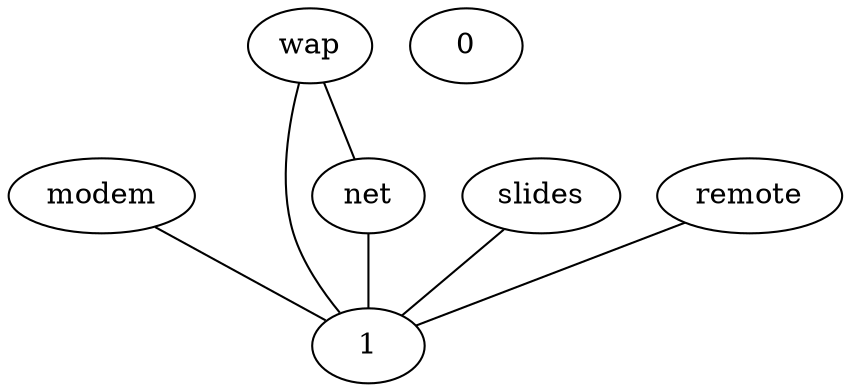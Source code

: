 graph G {
  modem;
  wap;
  0;
  1;
  net;
  slides;
  remote;
  wap -- net;
  net -- 1;
  slides -- 1;
  remote -- 1;
  modem -- 1;
  wap -- 1;
}
